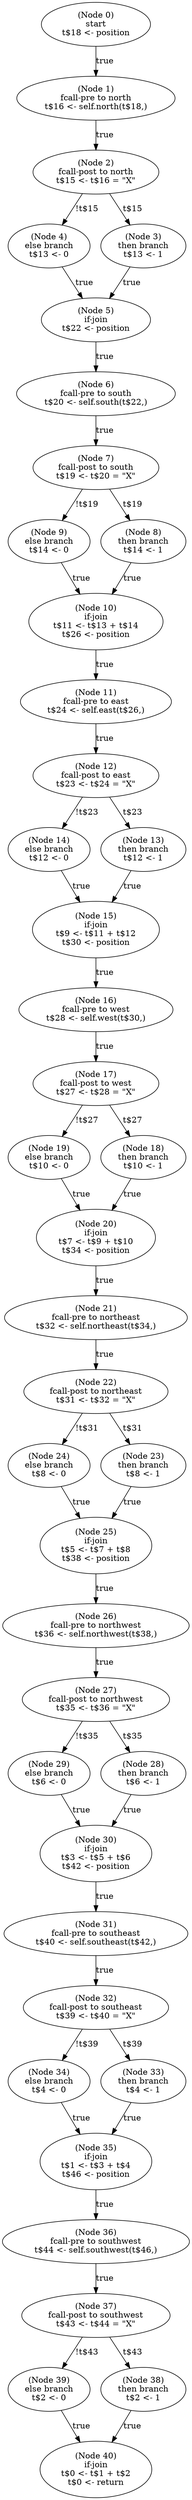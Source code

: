 digraph neighbors_post {
  n0 [label="(Node 0)\nstart\nt$18 <- position\n"];
 n0 -> n1 [label="true"];
  n1 [label="(Node 1)\nfcall-pre to north\nt$16 <- self.north(t$18,)\n"];
 n1 -> n2 [label="true"];
  n2 [label="(Node 2)\nfcall-post to north\nt$15 <- t$16 = \"X\"\n"];
 n2 -> n4 [label="!t$15"];
 n2 -> n3 [label="t$15"];
  n3 [label="(Node 3)\nthen branch\nt$13 <- 1\n"];
 n3 -> n5 [label="true"];
  n4 [label="(Node 4)\nelse branch\nt$13 <- 0\n"];
 n4 -> n5 [label="true"];
  n5 [label="(Node 5)\nif-join\nt$22 <- position\n"];
 n5 -> n6 [label="true"];
  n6 [label="(Node 6)\nfcall-pre to south\nt$20 <- self.south(t$22,)\n"];
 n6 -> n7 [label="true"];
  n7 [label="(Node 7)\nfcall-post to south\nt$19 <- t$20 = \"X\"\n"];
 n7 -> n9 [label="!t$19"];
 n7 -> n8 [label="t$19"];
  n8 [label="(Node 8)\nthen branch\nt$14 <- 1\n"];
 n8 -> n10 [label="true"];
  n9 [label="(Node 9)\nelse branch\nt$14 <- 0\n"];
 n9 -> n10 [label="true"];
  n10 [label="(Node 10)\nif-join\nt$11 <- t$13 + t$14\nt$26 <- position\n"];
 n10 -> n11 [label="true"];
  n11 [label="(Node 11)\nfcall-pre to east\nt$24 <- self.east(t$26,)\n"];
 n11 -> n12 [label="true"];
  n12 [label="(Node 12)\nfcall-post to east\nt$23 <- t$24 = \"X\"\n"];
 n12 -> n14 [label="!t$23"];
 n12 -> n13 [label="t$23"];
  n13 [label="(Node 13)\nthen branch\nt$12 <- 1\n"];
 n13 -> n15 [label="true"];
  n14 [label="(Node 14)\nelse branch\nt$12 <- 0\n"];
 n14 -> n15 [label="true"];
  n15 [label="(Node 15)\nif-join\nt$9 <- t$11 + t$12\nt$30 <- position\n"];
 n15 -> n16 [label="true"];
  n16 [label="(Node 16)\nfcall-pre to west\nt$28 <- self.west(t$30,)\n"];
 n16 -> n17 [label="true"];
  n17 [label="(Node 17)\nfcall-post to west\nt$27 <- t$28 = \"X\"\n"];
 n17 -> n19 [label="!t$27"];
 n17 -> n18 [label="t$27"];
  n18 [label="(Node 18)\nthen branch\nt$10 <- 1\n"];
 n18 -> n20 [label="true"];
  n19 [label="(Node 19)\nelse branch\nt$10 <- 0\n"];
 n19 -> n20 [label="true"];
  n20 [label="(Node 20)\nif-join\nt$7 <- t$9 + t$10\nt$34 <- position\n"];
 n20 -> n21 [label="true"];
  n21 [label="(Node 21)\nfcall-pre to northeast\nt$32 <- self.northeast(t$34,)\n"];
 n21 -> n22 [label="true"];
  n22 [label="(Node 22)\nfcall-post to northeast\nt$31 <- t$32 = \"X\"\n"];
 n22 -> n24 [label="!t$31"];
 n22 -> n23 [label="t$31"];
  n23 [label="(Node 23)\nthen branch\nt$8 <- 1\n"];
 n23 -> n25 [label="true"];
  n24 [label="(Node 24)\nelse branch\nt$8 <- 0\n"];
 n24 -> n25 [label="true"];
  n25 [label="(Node 25)\nif-join\nt$5 <- t$7 + t$8\nt$38 <- position\n"];
 n25 -> n26 [label="true"];
  n26 [label="(Node 26)\nfcall-pre to northwest\nt$36 <- self.northwest(t$38,)\n"];
 n26 -> n27 [label="true"];
  n27 [label="(Node 27)\nfcall-post to northwest\nt$35 <- t$36 = \"X\"\n"];
 n27 -> n29 [label="!t$35"];
 n27 -> n28 [label="t$35"];
  n28 [label="(Node 28)\nthen branch\nt$6 <- 1\n"];
 n28 -> n30 [label="true"];
  n29 [label="(Node 29)\nelse branch\nt$6 <- 0\n"];
 n29 -> n30 [label="true"];
  n30 [label="(Node 30)\nif-join\nt$3 <- t$5 + t$6\nt$42 <- position\n"];
 n30 -> n31 [label="true"];
  n31 [label="(Node 31)\nfcall-pre to southeast\nt$40 <- self.southeast(t$42,)\n"];
 n31 -> n32 [label="true"];
  n32 [label="(Node 32)\nfcall-post to southeast\nt$39 <- t$40 = \"X\"\n"];
 n32 -> n34 [label="!t$39"];
 n32 -> n33 [label="t$39"];
  n33 [label="(Node 33)\nthen branch\nt$4 <- 1\n"];
 n33 -> n35 [label="true"];
  n34 [label="(Node 34)\nelse branch\nt$4 <- 0\n"];
 n34 -> n35 [label="true"];
  n35 [label="(Node 35)\nif-join\nt$1 <- t$3 + t$4\nt$46 <- position\n"];
 n35 -> n36 [label="true"];
  n36 [label="(Node 36)\nfcall-pre to southwest\nt$44 <- self.southwest(t$46,)\n"];
 n36 -> n37 [label="true"];
  n37 [label="(Node 37)\nfcall-post to southwest\nt$43 <- t$44 = \"X\"\n"];
 n37 -> n39 [label="!t$43"];
 n37 -> n38 [label="t$43"];
  n38 [label="(Node 38)\nthen branch\nt$2 <- 1\n"];
 n38 -> n40 [label="true"];
  n39 [label="(Node 39)\nelse branch\nt$2 <- 0\n"];
 n39 -> n40 [label="true"];
  n40 [label="(Node 40)\nif-join\nt$0 <- t$1 + t$2\nt$0 <- return\n"];
}
